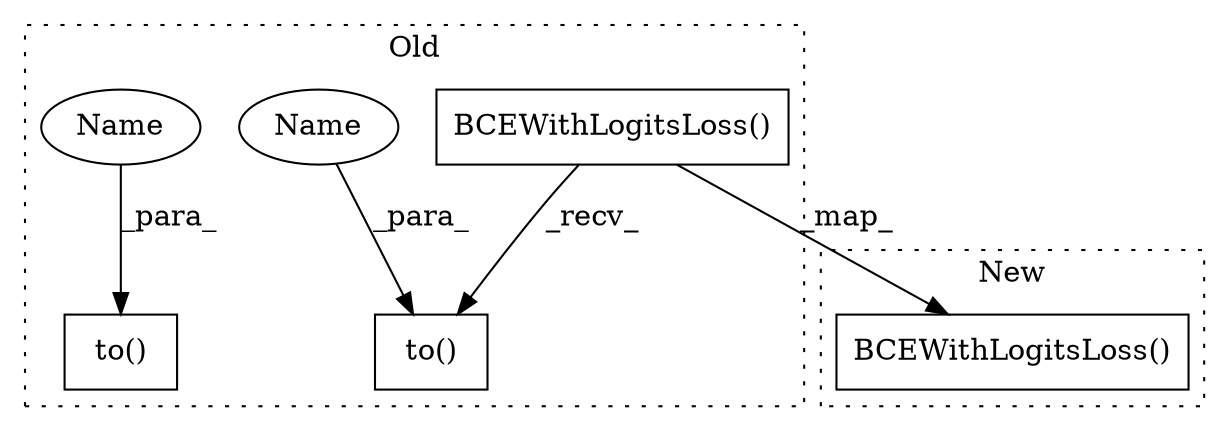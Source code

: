 digraph G {
subgraph cluster0 {
1 [label="BCEWithLogitsLoss()" a="75" s="3751" l="60" shape="box"];
3 [label="to()" a="75" s="3751,3821" l="64,1" shape="box"];
4 [label="to()" a="75" s="4862,4896" l="28,1" shape="box"];
5 [label="Name" a="87" s="3815" l="6" shape="ellipse"];
6 [label="Name" a="87" s="4890" l="6" shape="ellipse"];
label = "Old";
style="dotted";
}
subgraph cluster1 {
2 [label="BCEWithLogitsLoss()" a="75" s="3727" l="75" shape="box"];
label = "New";
style="dotted";
}
1 -> 2 [label="_map_"];
1 -> 3 [label="_recv_"];
5 -> 3 [label="_para_"];
6 -> 4 [label="_para_"];
}